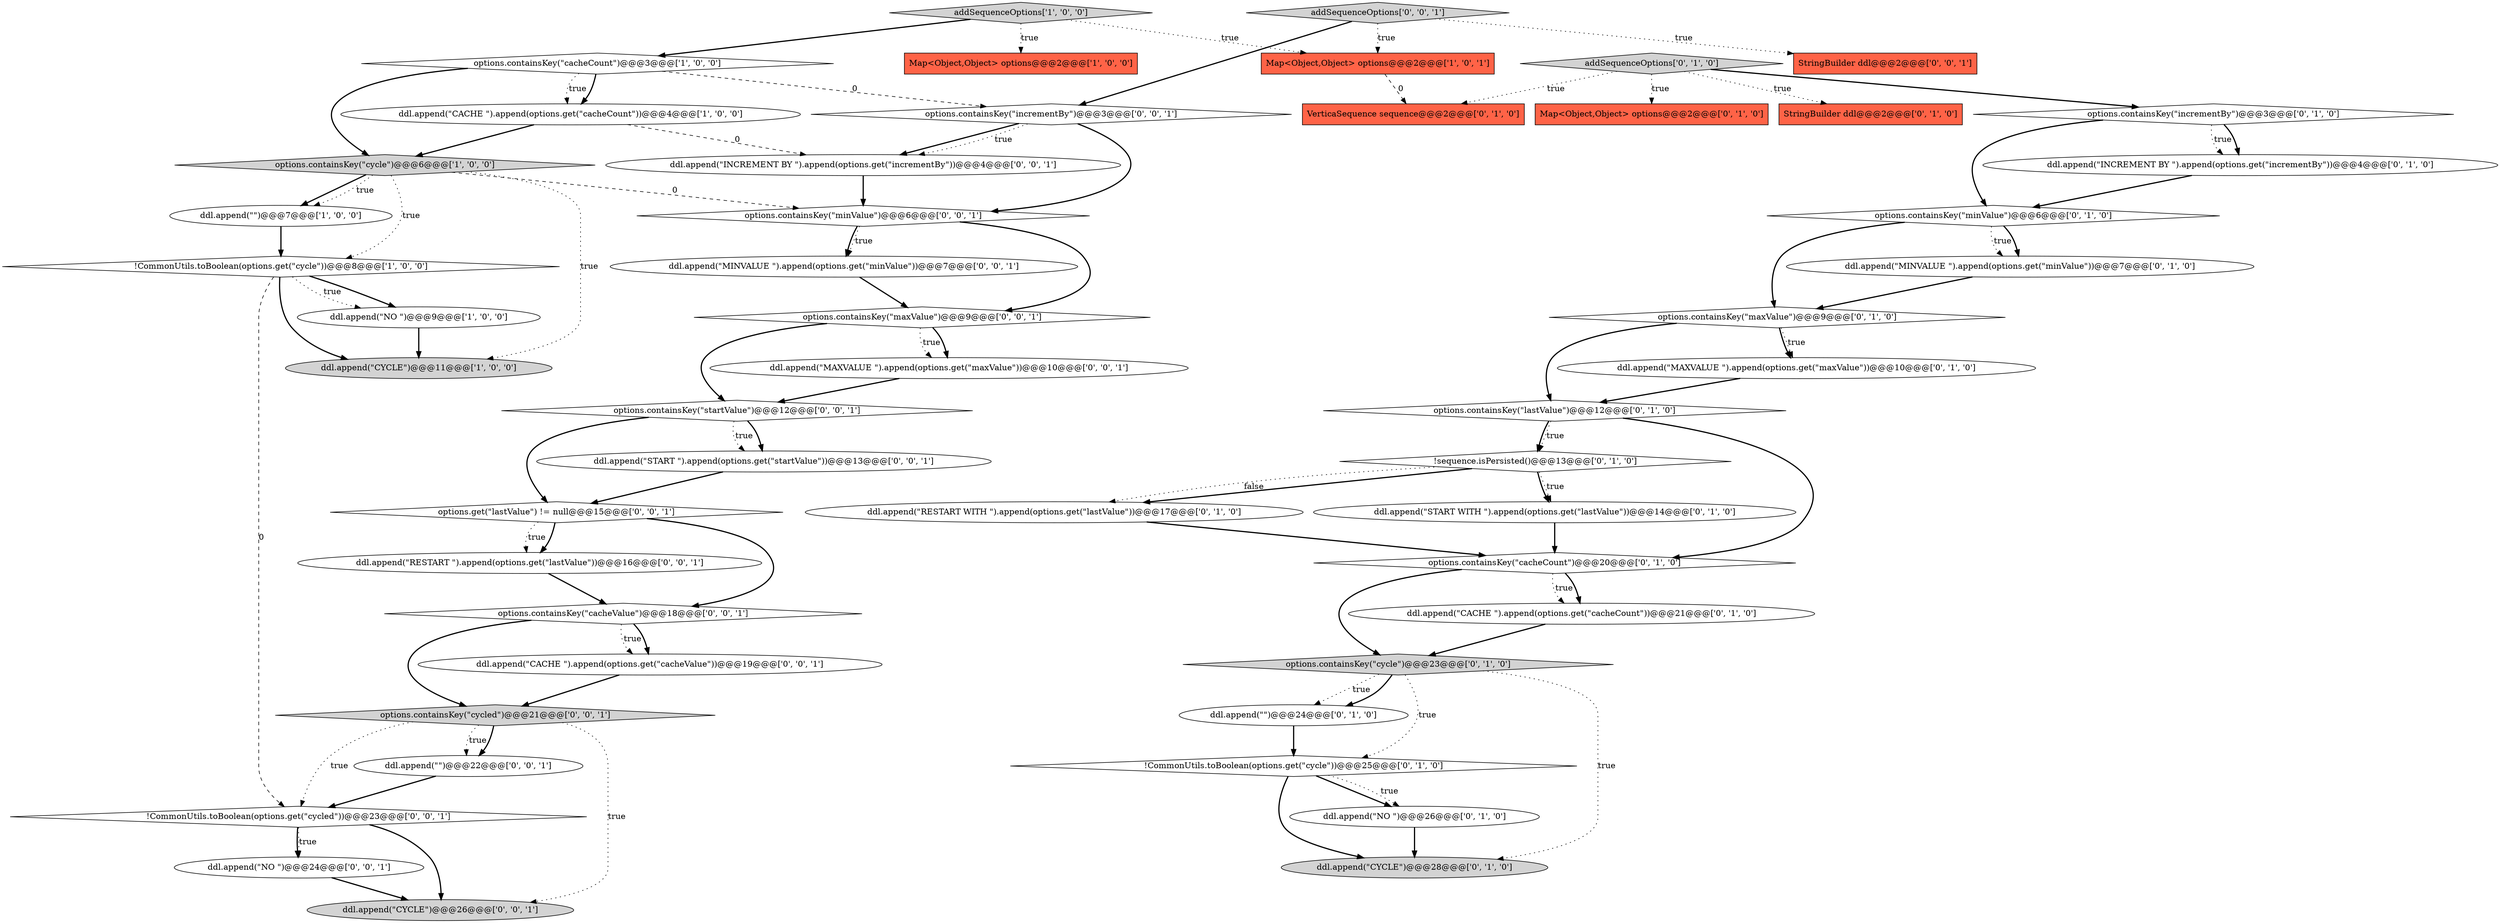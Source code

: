 digraph {
29 [style = filled, label = "VerticaSequence sequence@@@2@@@['0', '1', '0']", fillcolor = tomato, shape = box image = "AAA1AAABBB2BBB"];
43 [style = filled, label = "ddl.append(\"MINVALUE \").append(options.get(\"minValue\"))@@@7@@@['0', '0', '1']", fillcolor = white, shape = ellipse image = "AAA0AAABBB3BBB"];
4 [style = filled, label = "Map<Object,Object> options@@@2@@@['1', '0', '1']", fillcolor = tomato, shape = box image = "AAA0AAABBB1BBB"];
2 [style = filled, label = "Map<Object,Object> options@@@2@@@['1', '0', '0']", fillcolor = tomato, shape = box image = "AAA0AAABBB1BBB"];
9 [style = filled, label = "!CommonUtils.toBoolean(options.get(\"cycle\"))@@@8@@@['1', '0', '0']", fillcolor = white, shape = diamond image = "AAA0AAABBB1BBB"];
18 [style = filled, label = "addSequenceOptions['0', '1', '0']", fillcolor = lightgray, shape = diamond image = "AAA0AAABBB2BBB"];
24 [style = filled, label = "ddl.append(\"NO \")@@@26@@@['0', '1', '0']", fillcolor = white, shape = ellipse image = "AAA0AAABBB2BBB"];
33 [style = filled, label = "ddl.append(\"MAXVALUE \").append(options.get(\"maxValue\"))@@@10@@@['0', '0', '1']", fillcolor = white, shape = ellipse image = "AAA0AAABBB3BBB"];
21 [style = filled, label = "ddl.append(\"RESTART WITH \").append(options.get(\"lastValue\"))@@@17@@@['0', '1', '0']", fillcolor = white, shape = ellipse image = "AAA1AAABBB2BBB"];
27 [style = filled, label = "options.containsKey(\"maxValue\")@@@9@@@['0', '1', '0']", fillcolor = white, shape = diamond image = "AAA1AAABBB2BBB"];
45 [style = filled, label = "ddl.append(\"NO \")@@@24@@@['0', '0', '1']", fillcolor = white, shape = ellipse image = "AAA0AAABBB3BBB"];
49 [style = filled, label = "!CommonUtils.toBoolean(options.get(\"cycled\"))@@@23@@@['0', '0', '1']", fillcolor = white, shape = diamond image = "AAA0AAABBB3BBB"];
38 [style = filled, label = "options.containsKey(\"maxValue\")@@@9@@@['0', '0', '1']", fillcolor = white, shape = diamond image = "AAA0AAABBB3BBB"];
35 [style = filled, label = "options.get(\"lastValue\") != null@@@15@@@['0', '0', '1']", fillcolor = white, shape = diamond image = "AAA0AAABBB3BBB"];
40 [style = filled, label = "options.containsKey(\"cacheValue\")@@@18@@@['0', '0', '1']", fillcolor = white, shape = diamond image = "AAA0AAABBB3BBB"];
6 [style = filled, label = "options.containsKey(\"cacheCount\")@@@3@@@['1', '0', '0']", fillcolor = white, shape = diamond image = "AAA0AAABBB1BBB"];
28 [style = filled, label = "ddl.append(\"CYCLE\")@@@28@@@['0', '1', '0']", fillcolor = lightgray, shape = ellipse image = "AAA0AAABBB2BBB"];
8 [style = filled, label = "ddl.append(\"CACHE \").append(options.get(\"cacheCount\"))@@@4@@@['1', '0', '0']", fillcolor = white, shape = ellipse image = "AAA0AAABBB1BBB"];
44 [style = filled, label = "options.containsKey(\"incrementBy\")@@@3@@@['0', '0', '1']", fillcolor = white, shape = diamond image = "AAA0AAABBB3BBB"];
19 [style = filled, label = "options.containsKey(\"cacheCount\")@@@20@@@['0', '1', '0']", fillcolor = white, shape = diamond image = "AAA0AAABBB2BBB"];
11 [style = filled, label = "ddl.append(\"INCREMENT BY \").append(options.get(\"incrementBy\"))@@@4@@@['0', '1', '0']", fillcolor = white, shape = ellipse image = "AAA1AAABBB2BBB"];
41 [style = filled, label = "options.containsKey(\"minValue\")@@@6@@@['0', '0', '1']", fillcolor = white, shape = diamond image = "AAA0AAABBB3BBB"];
15 [style = filled, label = "ddl.append(\"CACHE \").append(options.get(\"cacheCount\"))@@@21@@@['0', '1', '0']", fillcolor = white, shape = ellipse image = "AAA0AAABBB2BBB"];
23 [style = filled, label = "options.containsKey(\"cycle\")@@@23@@@['0', '1', '0']", fillcolor = lightgray, shape = diamond image = "AAA0AAABBB2BBB"];
32 [style = filled, label = "ddl.append(\"\")@@@22@@@['0', '0', '1']", fillcolor = white, shape = ellipse image = "AAA0AAABBB3BBB"];
0 [style = filled, label = "options.containsKey(\"cycle\")@@@6@@@['1', '0', '0']", fillcolor = lightgray, shape = diamond image = "AAA0AAABBB1BBB"];
30 [style = filled, label = "ddl.append(\"MAXVALUE \").append(options.get(\"maxValue\"))@@@10@@@['0', '1', '0']", fillcolor = white, shape = ellipse image = "AAA1AAABBB2BBB"];
1 [style = filled, label = "ddl.append(\"CYCLE\")@@@11@@@['1', '0', '0']", fillcolor = lightgray, shape = ellipse image = "AAA0AAABBB1BBB"];
39 [style = filled, label = "options.containsKey(\"cycled\")@@@21@@@['0', '0', '1']", fillcolor = lightgray, shape = diamond image = "AAA0AAABBB3BBB"];
34 [style = filled, label = "options.containsKey(\"startValue\")@@@12@@@['0', '0', '1']", fillcolor = white, shape = diamond image = "AAA0AAABBB3BBB"];
7 [style = filled, label = "ddl.append(\"\")@@@7@@@['1', '0', '0']", fillcolor = white, shape = ellipse image = "AAA0AAABBB1BBB"];
12 [style = filled, label = "ddl.append(\"MINVALUE \").append(options.get(\"minValue\"))@@@7@@@['0', '1', '0']", fillcolor = white, shape = ellipse image = "AAA1AAABBB2BBB"];
10 [style = filled, label = "StringBuilder ddl@@@2@@@['0', '1', '0']", fillcolor = tomato, shape = box image = "AAA0AAABBB2BBB"];
5 [style = filled, label = "addSequenceOptions['1', '0', '0']", fillcolor = lightgray, shape = diamond image = "AAA0AAABBB1BBB"];
46 [style = filled, label = "ddl.append(\"CYCLE\")@@@26@@@['0', '0', '1']", fillcolor = lightgray, shape = ellipse image = "AAA0AAABBB3BBB"];
31 [style = filled, label = "StringBuilder ddl@@@2@@@['0', '0', '1']", fillcolor = tomato, shape = box image = "AAA0AAABBB3BBB"];
25 [style = filled, label = "options.containsKey(\"incrementBy\")@@@3@@@['0', '1', '0']", fillcolor = white, shape = diamond image = "AAA1AAABBB2BBB"];
13 [style = filled, label = "ddl.append(\"\")@@@24@@@['0', '1', '0']", fillcolor = white, shape = ellipse image = "AAA0AAABBB2BBB"];
22 [style = filled, label = "Map<Object,Object> options@@@2@@@['0', '1', '0']", fillcolor = tomato, shape = box image = "AAA0AAABBB2BBB"];
48 [style = filled, label = "ddl.append(\"INCREMENT BY \").append(options.get(\"incrementBy\"))@@@4@@@['0', '0', '1']", fillcolor = white, shape = ellipse image = "AAA0AAABBB3BBB"];
26 [style = filled, label = "options.containsKey(\"lastValue\")@@@12@@@['0', '1', '0']", fillcolor = white, shape = diamond image = "AAA1AAABBB2BBB"];
47 [style = filled, label = "ddl.append(\"RESTART \").append(options.get(\"lastValue\"))@@@16@@@['0', '0', '1']", fillcolor = white, shape = ellipse image = "AAA0AAABBB3BBB"];
36 [style = filled, label = "ddl.append(\"START \").append(options.get(\"startValue\"))@@@13@@@['0', '0', '1']", fillcolor = white, shape = ellipse image = "AAA0AAABBB3BBB"];
14 [style = filled, label = "!sequence.isPersisted()@@@13@@@['0', '1', '0']", fillcolor = white, shape = diamond image = "AAA1AAABBB2BBB"];
37 [style = filled, label = "ddl.append(\"CACHE \").append(options.get(\"cacheValue\"))@@@19@@@['0', '0', '1']", fillcolor = white, shape = ellipse image = "AAA0AAABBB3BBB"];
3 [style = filled, label = "ddl.append(\"NO \")@@@9@@@['1', '0', '0']", fillcolor = white, shape = ellipse image = "AAA0AAABBB1BBB"];
42 [style = filled, label = "addSequenceOptions['0', '0', '1']", fillcolor = lightgray, shape = diamond image = "AAA0AAABBB3BBB"];
17 [style = filled, label = "options.containsKey(\"minValue\")@@@6@@@['0', '1', '0']", fillcolor = white, shape = diamond image = "AAA1AAABBB2BBB"];
16 [style = filled, label = "!CommonUtils.toBoolean(options.get(\"cycle\"))@@@25@@@['0', '1', '0']", fillcolor = white, shape = diamond image = "AAA0AAABBB2BBB"];
20 [style = filled, label = "ddl.append(\"START WITH \").append(options.get(\"lastValue\"))@@@14@@@['0', '1', '0']", fillcolor = white, shape = ellipse image = "AAA1AAABBB2BBB"];
12->27 [style = bold, label=""];
4->29 [style = dashed, label="0"];
25->11 [style = dotted, label="true"];
39->32 [style = dotted, label="true"];
44->48 [style = bold, label=""];
33->34 [style = bold, label=""];
5->4 [style = dotted, label="true"];
39->32 [style = bold, label=""];
19->23 [style = bold, label=""];
25->17 [style = bold, label=""];
6->8 [style = bold, label=""];
3->1 [style = bold, label=""];
39->49 [style = dotted, label="true"];
45->46 [style = bold, label=""];
26->14 [style = dotted, label="true"];
23->13 [style = dotted, label="true"];
44->41 [style = bold, label=""];
27->30 [style = bold, label=""];
41->38 [style = bold, label=""];
42->31 [style = dotted, label="true"];
18->10 [style = dotted, label="true"];
16->28 [style = bold, label=""];
38->33 [style = dotted, label="true"];
40->39 [style = bold, label=""];
42->44 [style = bold, label=""];
36->35 [style = bold, label=""];
5->6 [style = bold, label=""];
27->30 [style = dotted, label="true"];
35->40 [style = bold, label=""];
30->26 [style = bold, label=""];
0->1 [style = dotted, label="true"];
17->27 [style = bold, label=""];
14->21 [style = bold, label=""];
0->7 [style = bold, label=""];
7->9 [style = bold, label=""];
0->7 [style = dotted, label="true"];
15->23 [style = bold, label=""];
18->29 [style = dotted, label="true"];
38->34 [style = bold, label=""];
11->17 [style = bold, label=""];
26->19 [style = bold, label=""];
47->40 [style = bold, label=""];
0->9 [style = dotted, label="true"];
6->44 [style = dashed, label="0"];
27->26 [style = bold, label=""];
14->20 [style = dotted, label="true"];
38->33 [style = bold, label=""];
34->35 [style = bold, label=""];
35->47 [style = bold, label=""];
9->49 [style = dashed, label="0"];
39->46 [style = dotted, label="true"];
41->43 [style = dotted, label="true"];
49->45 [style = bold, label=""];
8->0 [style = bold, label=""];
6->0 [style = bold, label=""];
34->36 [style = bold, label=""];
26->14 [style = bold, label=""];
20->19 [style = bold, label=""];
44->48 [style = dotted, label="true"];
6->8 [style = dotted, label="true"];
23->13 [style = bold, label=""];
17->12 [style = dotted, label="true"];
21->19 [style = bold, label=""];
0->41 [style = dashed, label="0"];
13->16 [style = bold, label=""];
49->45 [style = dotted, label="true"];
8->48 [style = dashed, label="0"];
19->15 [style = dotted, label="true"];
35->47 [style = dotted, label="true"];
23->16 [style = dotted, label="true"];
18->22 [style = dotted, label="true"];
5->2 [style = dotted, label="true"];
34->36 [style = dotted, label="true"];
16->24 [style = bold, label=""];
16->24 [style = dotted, label="true"];
40->37 [style = dotted, label="true"];
41->43 [style = bold, label=""];
9->3 [style = bold, label=""];
14->21 [style = dotted, label="false"];
19->15 [style = bold, label=""];
18->25 [style = bold, label=""];
17->12 [style = bold, label=""];
48->41 [style = bold, label=""];
42->4 [style = dotted, label="true"];
25->11 [style = bold, label=""];
37->39 [style = bold, label=""];
32->49 [style = bold, label=""];
40->37 [style = bold, label=""];
9->3 [style = dotted, label="true"];
49->46 [style = bold, label=""];
23->28 [style = dotted, label="true"];
24->28 [style = bold, label=""];
9->1 [style = bold, label=""];
43->38 [style = bold, label=""];
14->20 [style = bold, label=""];
}

